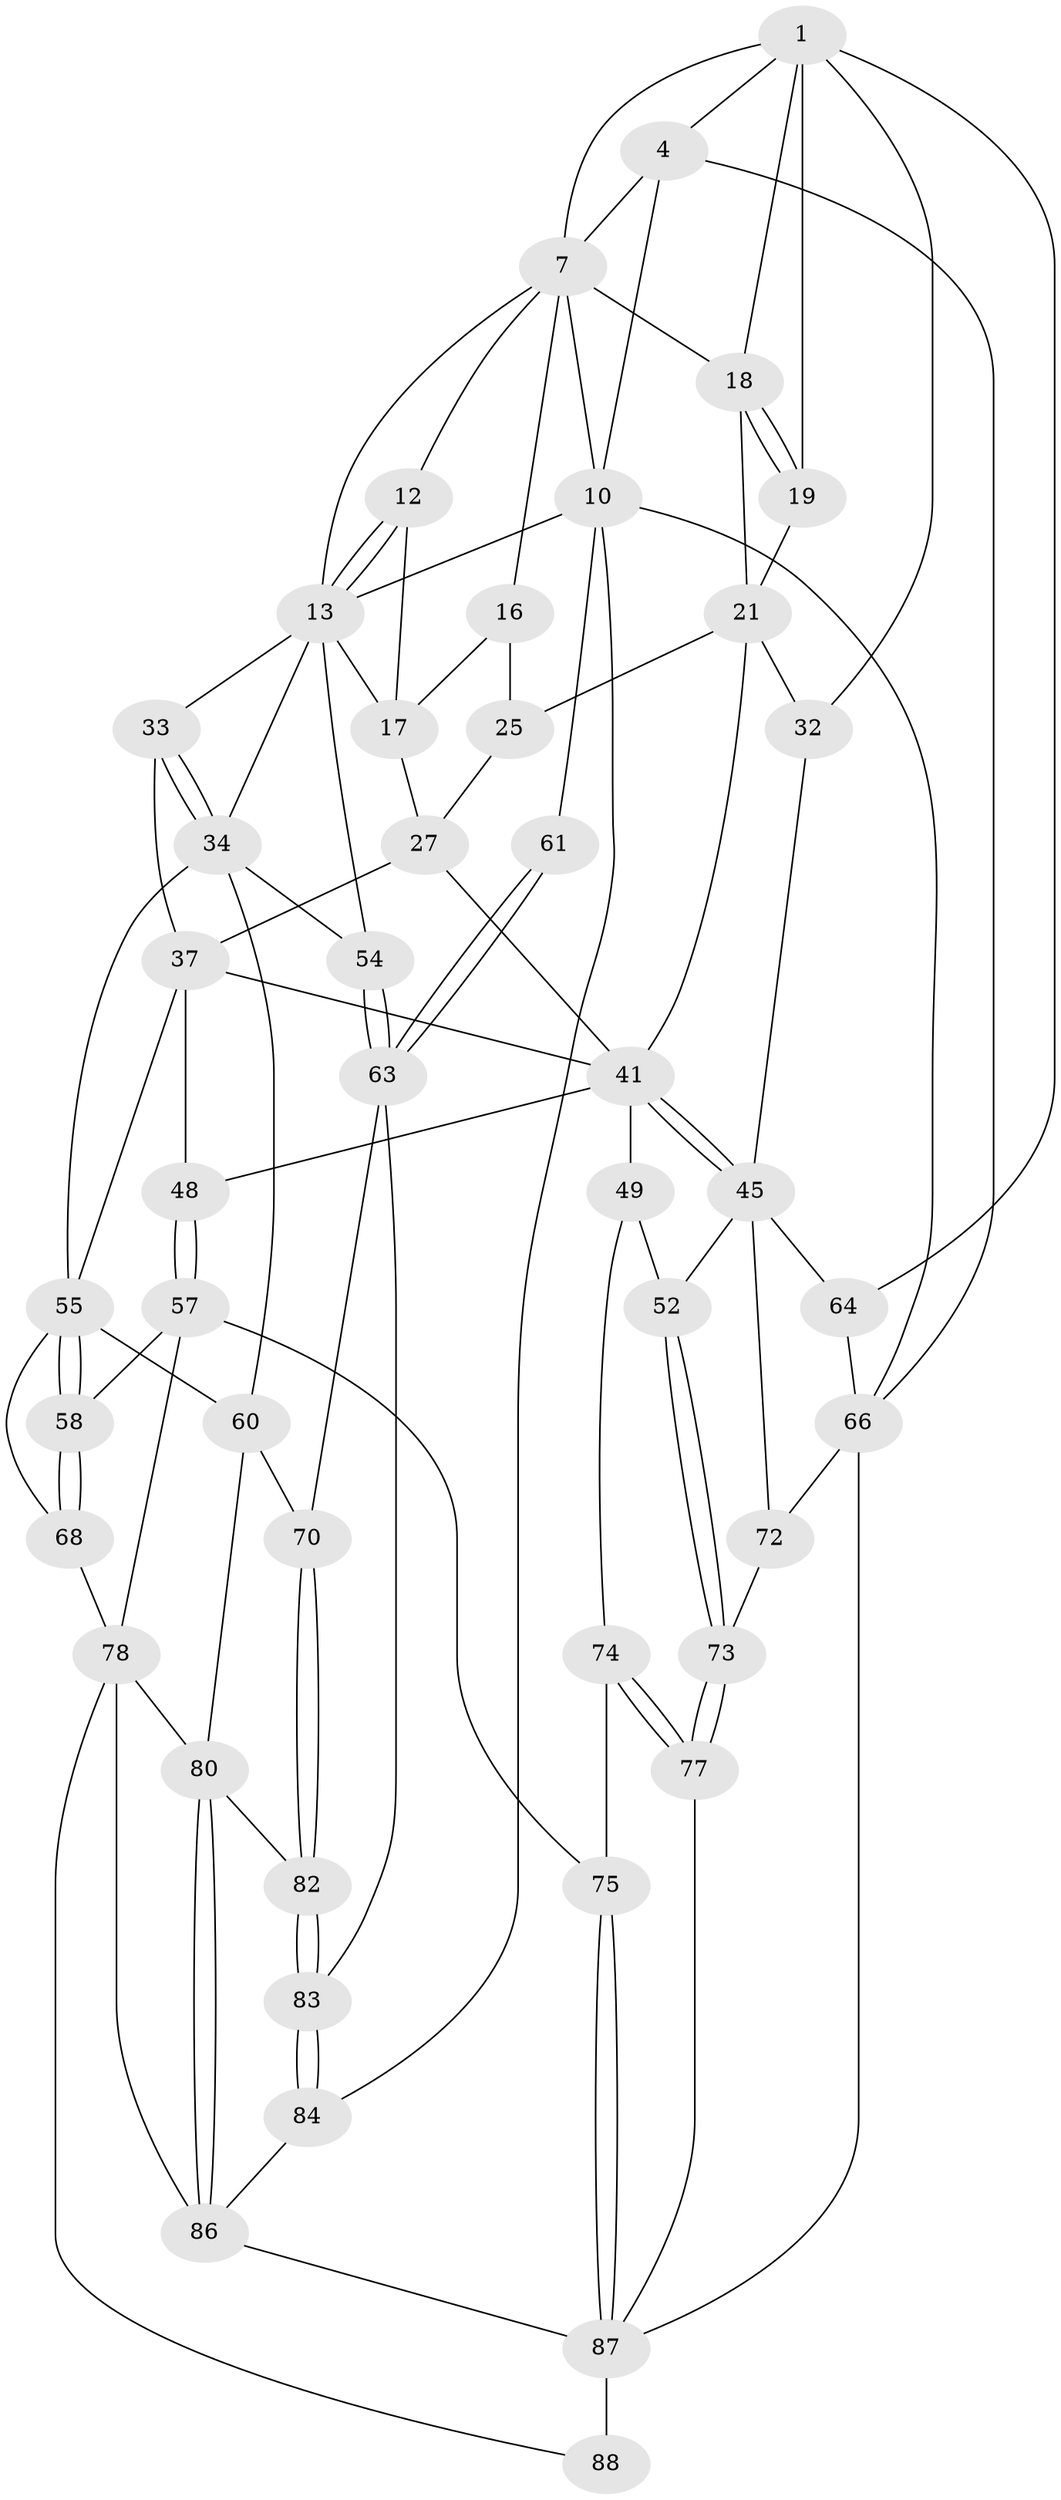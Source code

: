 // original degree distribution, {3: 0.021739130434782608, 6: 0.20652173913043478, 5: 0.5434782608695652, 4: 0.22826086956521738}
// Generated by graph-tools (version 1.1) at 2025/28/03/15/25 16:28:09]
// undirected, 46 vertices, 106 edges
graph export_dot {
graph [start="1"]
  node [color=gray90,style=filled];
  1 [pos="+0.7892581602853661+0.0031378839134449435",super="+6+2"];
  4 [pos="+1+0",super="+5"];
  7 [pos="+0.6397709486675874+0.12248742958955736",super="+15+8"];
  10 [pos="+0+0",super="+40+62"];
  12 [pos="+0.4745596970512733+0.07392428871284931"];
  13 [pos="+0.25909649041320854+0.22778381737982967",super="+24+14"];
  16 [pos="+0.6177737576384243+0.23762215047950663"];
  17 [pos="+0.4929104644333773+0.2386217120047494",super="+23"];
  18 [pos="+0.8170226324805339+0.13648767381516808",super="+20"];
  19 [pos="+0.9610668140905653+0.20914039689260971"];
  21 [pos="+0.8988669413334605+0.24361923037128183",super="+22+29"];
  25 [pos="+0.7406592302684801+0.3652310701031154",super="+26"];
  27 [pos="+0.5604625220402023+0.4310872007738724",super="+28"];
  32 [pos="+1+0.4291721891657565"];
  33 [pos="+0.3575156578178648+0.4687004153863632"];
  34 [pos="+0.2094995294150808+0.5415277520573656",super="+35"];
  37 [pos="+0.43694928879482536+0.4841882042145535",super="+46+38"];
  41 [pos="+0.7542928856644364+0.4408981941563294",super="+42"];
  45 [pos="+0.853011917419258+0.571769043223734",super="+51"];
  48 [pos="+0.558893902449673+0.6627147092542925"];
  49 [pos="+0.7038754408611567+0.6583610543785797",super="+50"];
  52 [pos="+0.8262862136017884+0.6292315539866781"];
  54 [pos="+0.10203495864182381+0.6409110144981262"];
  55 [pos="+0.4268523149558966+0.625918324841684",super="+56"];
  57 [pos="+0.4993213059500156+0.6810355367168444",super="+76"];
  58 [pos="+0.49021801616479577+0.6786157111676504"];
  60 [pos="+0.2866829194129543+0.7518861217800349",super="+69"];
  61 [pos="+0+0.7505529159199169"];
  63 [pos="+0.036173745067037924+0.7253186379002078",super="+71"];
  64 [pos="+1+0.7320634834884397"];
  66 [pos="+1+1",super="+67"];
  68 [pos="+0.3915343799622494+0.77941429626046"];
  70 [pos="+0.2218412708721303+0.7972131260266865"];
  72 [pos="+0.8813700602268028+0.8529023492287433"];
  73 [pos="+0.7913726962699714+0.8819246476994552"];
  74 [pos="+0.6770313925520727+0.8479737335205223"];
  75 [pos="+0.6422784594094028+0.8541530039955526"];
  77 [pos="+0.7492646237714627+0.9091745912909056"];
  78 [pos="+0.474944854507755+0.8705729170230152",super="+79+85"];
  80 [pos="+0.32121323870193264+0.9169052282069536",super="+81"];
  82 [pos="+0.14394744831841172+0.9861513382500198"];
  83 [pos="+0.11750652828305476+1"];
  84 [pos="+0+1"];
  86 [pos="+0.35445999583706744+0.9455206053761428",super="+91"];
  87 [pos="+0.5642772859591193+0.9577699390872296",super="+89"];
  88 [pos="+0.5057316715459346+0.9580015487899048"];
  1 -- 18;
  1 -- 7;
  1 -- 32;
  1 -- 64;
  1 -- 19;
  1 -- 4;
  4 -- 10;
  4 -- 66;
  4 -- 7;
  7 -- 16;
  7 -- 10;
  7 -- 12;
  7 -- 13;
  7 -- 18;
  10 -- 61 [weight=2];
  10 -- 66;
  10 -- 84;
  10 -- 13;
  12 -- 13;
  12 -- 13;
  12 -- 17;
  13 -- 33;
  13 -- 34;
  13 -- 54;
  13 -- 17;
  16 -- 17;
  16 -- 25;
  17 -- 27;
  18 -- 19;
  18 -- 19;
  18 -- 21;
  19 -- 21;
  21 -- 25 [weight=2];
  21 -- 32;
  21 -- 41;
  25 -- 27;
  27 -- 37;
  27 -- 41;
  32 -- 45;
  33 -- 34;
  33 -- 34;
  33 -- 37;
  34 -- 54;
  34 -- 60;
  34 -- 55;
  37 -- 48;
  37 -- 55;
  37 -- 41;
  41 -- 45;
  41 -- 45;
  41 -- 48;
  41 -- 49 [weight=2];
  45 -- 64;
  45 -- 72;
  45 -- 52;
  48 -- 57;
  48 -- 57;
  49 -- 52;
  49 -- 74;
  52 -- 73;
  52 -- 73;
  54 -- 63;
  54 -- 63;
  55 -- 58;
  55 -- 58;
  55 -- 60;
  55 -- 68;
  57 -- 58;
  57 -- 75;
  57 -- 78;
  58 -- 68;
  58 -- 68;
  60 -- 70;
  60 -- 80;
  61 -- 63;
  61 -- 63;
  63 -- 83;
  63 -- 70;
  64 -- 66;
  66 -- 87;
  66 -- 72;
  68 -- 78;
  70 -- 82;
  70 -- 82;
  72 -- 73;
  73 -- 77;
  73 -- 77;
  74 -- 75;
  74 -- 77;
  74 -- 77;
  75 -- 87;
  75 -- 87;
  77 -- 87;
  78 -- 80;
  78 -- 88;
  78 -- 86;
  80 -- 86;
  80 -- 86;
  80 -- 82;
  82 -- 83;
  82 -- 83;
  83 -- 84;
  83 -- 84;
  84 -- 86;
  86 -- 87;
  87 -- 88 [weight=2];
}
